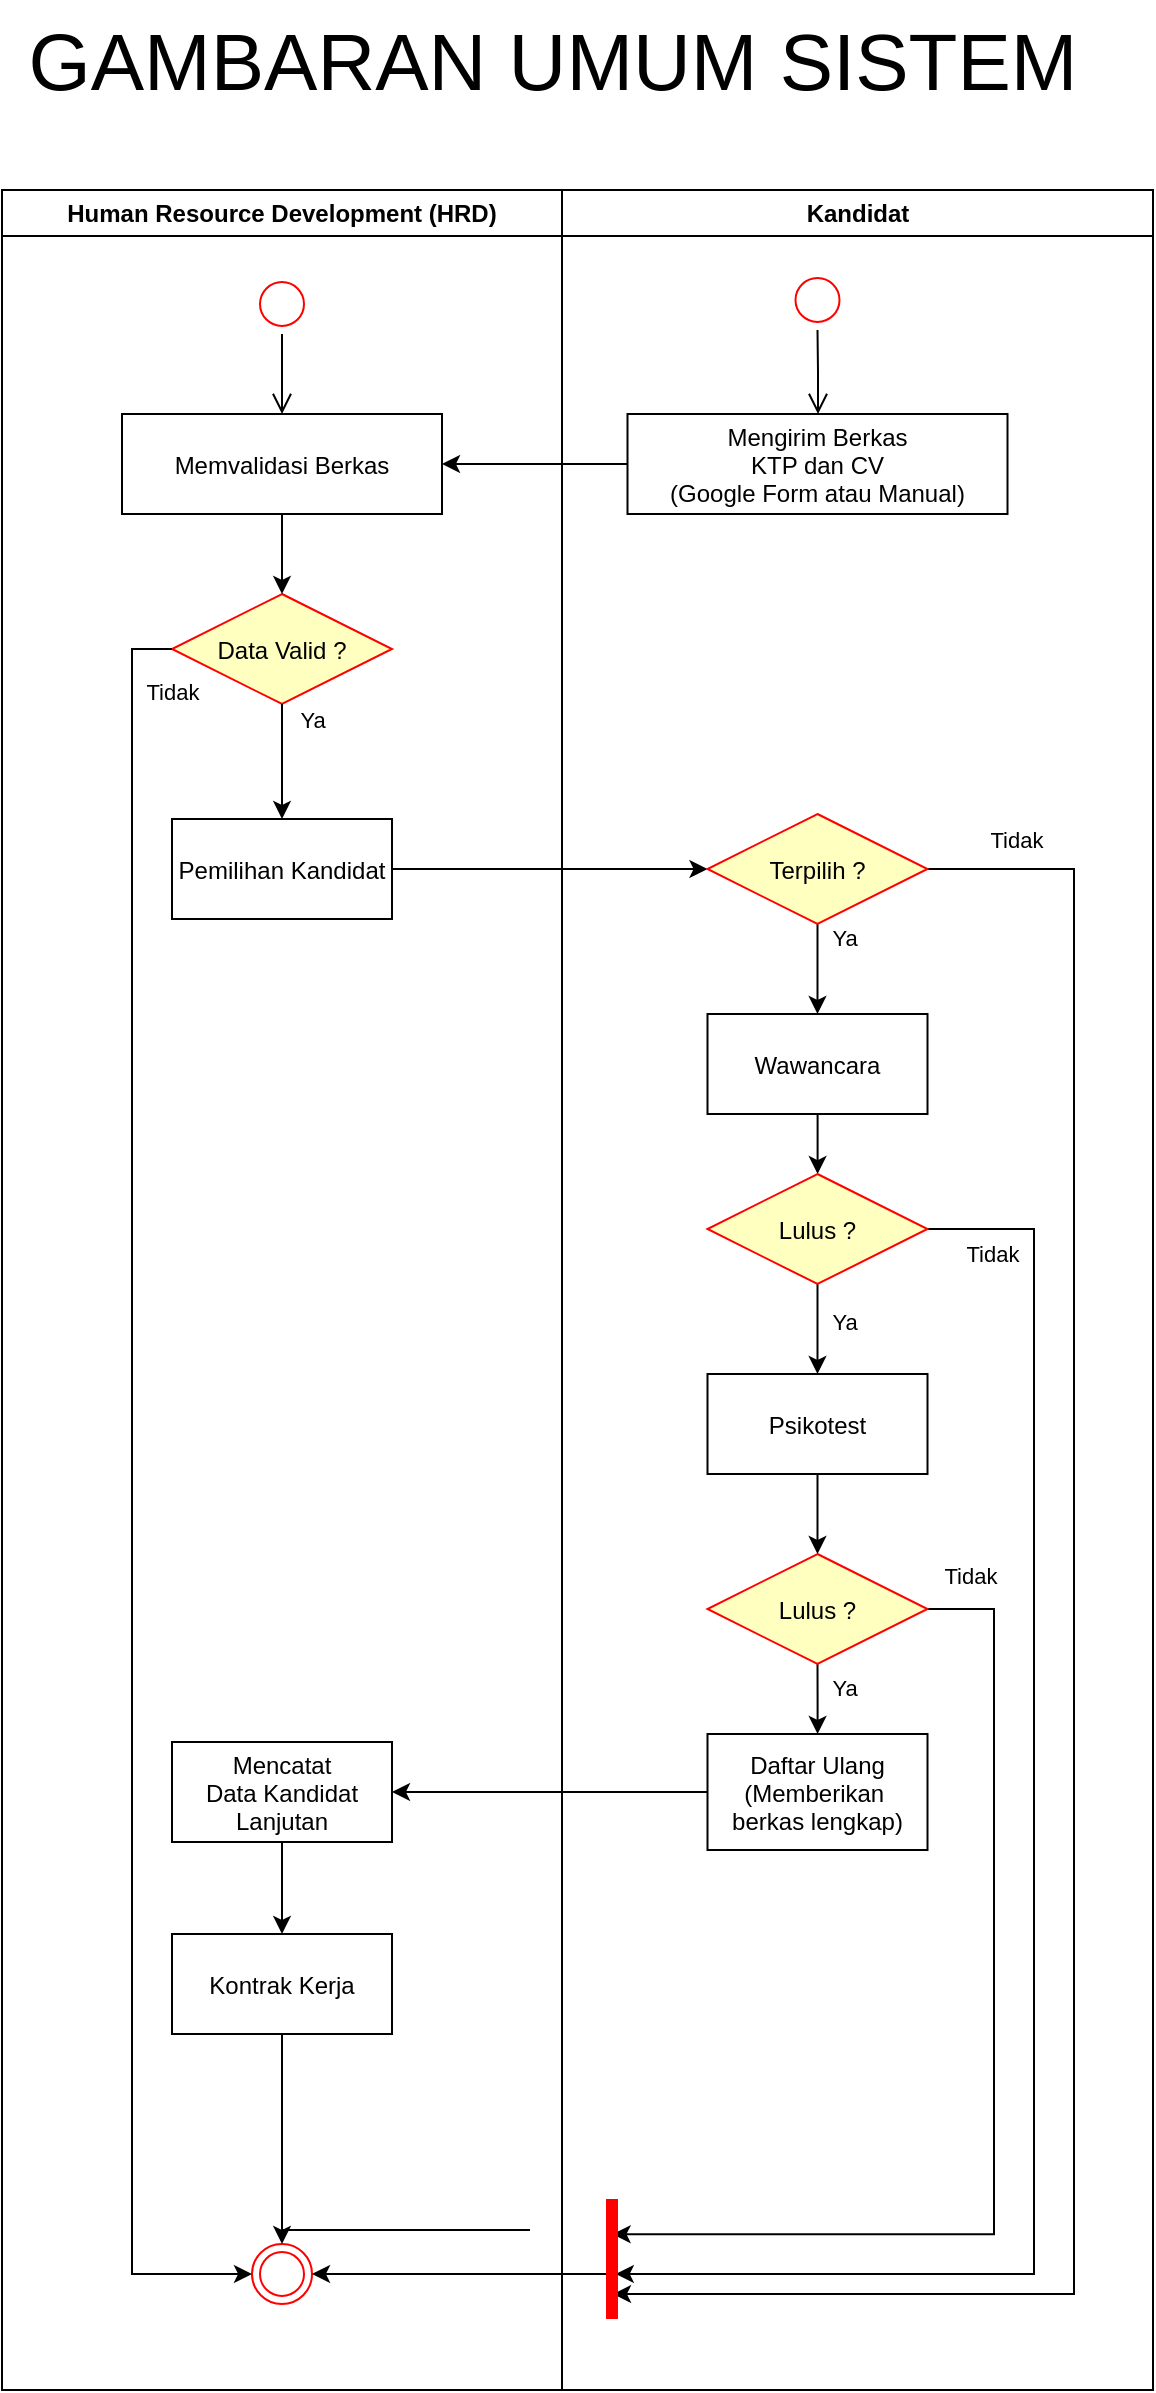 <mxfile version="25.0.3">
  <diagram name="Page-1" id="e7e014a7-5840-1c2e-5031-d8a46d1fe8dd">
    <mxGraphModel dx="2100" dy="1044" grid="1" gridSize="10" guides="1" tooltips="1" connect="1" arrows="1" fold="1" page="1" pageScale="1" pageWidth="1169" pageHeight="826" background="none" math="0" shadow="0">
      <root>
        <mxCell id="0" />
        <mxCell id="1" parent="0" />
        <mxCell id="2" value="Human Resource Development (HRD)" style="swimlane;whiteSpace=wrap" parent="1" vertex="1">
          <mxGeometry x="40" y="120" width="280" height="1100" as="geometry">
            <mxRectangle x="164.5" y="128" width="90" height="30" as="alternateBounds" />
          </mxGeometry>
        </mxCell>
        <mxCell id="5" value="" style="ellipse;shape=startState;fillColor=#FFFFFF;strokeColor=#ff0000;" parent="2" vertex="1">
          <mxGeometry x="125" y="42" width="30" height="30" as="geometry" />
        </mxCell>
        <mxCell id="21" value="Data Valid ?" style="rhombus;fillColor=#ffffc0;strokeColor=#ff0000;" parent="2" vertex="1">
          <mxGeometry x="85" y="202" width="110" height="55" as="geometry" />
        </mxCell>
        <mxCell id="7" value="Memvalidasi Berkas" style="" parent="2" vertex="1">
          <mxGeometry x="60" y="112" width="160" height="50" as="geometry" />
        </mxCell>
        <mxCell id="RKCoc4Ff2t_dRbGgtJyt-48" style="edgeStyle=orthogonalEdgeStyle;rounded=0;orthogonalLoop=1;jettySize=auto;html=1;exitX=0.5;exitY=1;exitDx=0;exitDy=0;" parent="2" source="7" target="21" edge="1">
          <mxGeometry relative="1" as="geometry" />
        </mxCell>
        <mxCell id="6" value="" style="edgeStyle=elbowEdgeStyle;elbow=horizontal;verticalAlign=bottom;endArrow=open;endSize=8;strokeColor=#000000;endFill=1;rounded=0" parent="2" source="5" target="7" edge="1">
          <mxGeometry x="100" y="40" as="geometry">
            <mxPoint x="115" y="110" as="targetPoint" />
          </mxGeometry>
        </mxCell>
        <mxCell id="RKCoc4Ff2t_dRbGgtJyt-82" value="Mencatat&#xa;Data Kandidat&#xa;Lanjutan" style="" parent="2" vertex="1">
          <mxGeometry x="85" y="776" width="110" height="50" as="geometry" />
        </mxCell>
        <mxCell id="RKCoc4Ff2t_dRbGgtJyt-79" value="Kontrak Kerja" style="" parent="2" vertex="1">
          <mxGeometry x="85" y="872" width="110" height="50" as="geometry" />
        </mxCell>
        <mxCell id="RKCoc4Ff2t_dRbGgtJyt-87" style="edgeStyle=orthogonalEdgeStyle;rounded=0;orthogonalLoop=1;jettySize=auto;html=1;exitX=0.5;exitY=1;exitDx=0;exitDy=0;entryX=0.5;entryY=0;entryDx=0;entryDy=0;" parent="2" source="RKCoc4Ff2t_dRbGgtJyt-82" target="RKCoc4Ff2t_dRbGgtJyt-79" edge="1">
          <mxGeometry relative="1" as="geometry" />
        </mxCell>
        <mxCell id="3" value="Kandidat" style="swimlane;whiteSpace=wrap" parent="1" vertex="1">
          <mxGeometry x="320" y="120" width="295.5" height="1100" as="geometry" />
        </mxCell>
        <mxCell id="13" value="" style="ellipse;shape=startState;fillColor=#FFFFFF;strokeColor=#ff0000;" parent="3" vertex="1">
          <mxGeometry x="112.75" y="40" width="30" height="30" as="geometry" />
        </mxCell>
        <mxCell id="14" value="" style="edgeStyle=elbowEdgeStyle;elbow=horizontal;verticalAlign=bottom;endArrow=open;endSize=8;strokeColor=#000000;endFill=1;rounded=0" parent="3" source="13" target="15" edge="1">
          <mxGeometry x="40" y="20" as="geometry">
            <mxPoint x="55" y="90" as="targetPoint" />
          </mxGeometry>
        </mxCell>
        <mxCell id="RKCoc4Ff2t_dRbGgtJyt-69" style="edgeStyle=orthogonalEdgeStyle;rounded=0;orthogonalLoop=1;jettySize=auto;html=1;exitX=0.5;exitY=1;exitDx=0;exitDy=0;" parent="3" source="RKCoc4Ff2t_dRbGgtJyt-57" target="RKCoc4Ff2t_dRbGgtJyt-66" edge="1">
          <mxGeometry relative="1" as="geometry" />
        </mxCell>
        <mxCell id="RKCoc4Ff2t_dRbGgtJyt-106" value="Ya" style="edgeLabel;html=1;align=center;verticalAlign=middle;resizable=0;points=[];" parent="RKCoc4Ff2t_dRbGgtJyt-69" vertex="1" connectable="0">
          <mxGeometry x="-0.216" y="1" relative="1" as="geometry">
            <mxPoint x="12" y="1" as="offset" />
          </mxGeometry>
        </mxCell>
        <mxCell id="RKCoc4Ff2t_dRbGgtJyt-91" style="edgeStyle=orthogonalEdgeStyle;rounded=0;orthogonalLoop=1;jettySize=auto;html=1;exitX=1;exitY=0.5;exitDx=0;exitDy=0;entryX=0.63;entryY=0.374;entryDx=0;entryDy=0;entryPerimeter=0;" parent="3" source="RKCoc4Ff2t_dRbGgtJyt-57" target="RKCoc4Ff2t_dRbGgtJyt-73" edge="1">
          <mxGeometry relative="1" as="geometry">
            <mxPoint x="5.5" y="992" as="targetPoint" />
            <Array as="points">
              <mxPoint x="236" y="520" />
              <mxPoint x="236" y="1042" />
              <mxPoint x="27" y="1042" />
            </Array>
          </mxGeometry>
        </mxCell>
        <mxCell id="RKCoc4Ff2t_dRbGgtJyt-107" value="Tidak" style="edgeLabel;html=1;align=center;verticalAlign=middle;resizable=0;points=[];" parent="RKCoc4Ff2t_dRbGgtJyt-91" vertex="1" connectable="0">
          <mxGeometry x="-0.785" relative="1" as="geometry">
            <mxPoint x="-21" y="-19" as="offset" />
          </mxGeometry>
        </mxCell>
        <mxCell id="RKCoc4Ff2t_dRbGgtJyt-64" value="" style="edgeStyle=orthogonalEdgeStyle;rounded=0;orthogonalLoop=1;jettySize=auto;html=1;" parent="3" source="RKCoc4Ff2t_dRbGgtJyt-56" target="RKCoc4Ff2t_dRbGgtJyt-57" edge="1">
          <mxGeometry relative="1" as="geometry" />
        </mxCell>
        <mxCell id="RKCoc4Ff2t_dRbGgtJyt-61" style="edgeStyle=orthogonalEdgeStyle;rounded=0;orthogonalLoop=1;jettySize=auto;html=1;exitX=0.5;exitY=1;exitDx=0;exitDy=0;" parent="3" source="RKCoc4Ff2t_dRbGgtJyt-58" target="RKCoc4Ff2t_dRbGgtJyt-56" edge="1">
          <mxGeometry relative="1" as="geometry" />
        </mxCell>
        <mxCell id="RKCoc4Ff2t_dRbGgtJyt-105" value="Ya" style="edgeLabel;html=1;align=center;verticalAlign=middle;resizable=0;points=[];" parent="RKCoc4Ff2t_dRbGgtJyt-61" vertex="1" connectable="0">
          <mxGeometry x="-0.709" relative="1" as="geometry">
            <mxPoint x="13" as="offset" />
          </mxGeometry>
        </mxCell>
        <mxCell id="RKCoc4Ff2t_dRbGgtJyt-90" style="edgeStyle=orthogonalEdgeStyle;rounded=0;orthogonalLoop=1;jettySize=auto;html=1;exitX=1;exitY=0.5;exitDx=0;exitDy=0;entryX=0.792;entryY=0.467;entryDx=0;entryDy=0;entryPerimeter=0;" parent="3" source="RKCoc4Ff2t_dRbGgtJyt-58" target="RKCoc4Ff2t_dRbGgtJyt-73" edge="1">
          <mxGeometry relative="1" as="geometry">
            <mxPoint x="45.5" y="1062" as="targetPoint" />
            <Array as="points">
              <mxPoint x="256" y="339" />
              <mxPoint x="256" y="1052" />
            </Array>
          </mxGeometry>
        </mxCell>
        <mxCell id="RKCoc4Ff2t_dRbGgtJyt-103" value="Tidak" style="edgeLabel;html=1;align=center;verticalAlign=middle;resizable=0;points=[];" parent="RKCoc4Ff2t_dRbGgtJyt-90" vertex="1" connectable="0">
          <mxGeometry x="-0.913" y="1" relative="1" as="geometry">
            <mxPoint y="-14" as="offset" />
          </mxGeometry>
        </mxCell>
        <mxCell id="RKCoc4Ff2t_dRbGgtJyt-70" style="edgeStyle=orthogonalEdgeStyle;rounded=0;orthogonalLoop=1;jettySize=auto;html=1;exitX=0.5;exitY=1;exitDx=0;exitDy=0;" parent="3" source="RKCoc4Ff2t_dRbGgtJyt-66" target="RKCoc4Ff2t_dRbGgtJyt-67" edge="1">
          <mxGeometry relative="1" as="geometry" />
        </mxCell>
        <mxCell id="RKCoc4Ff2t_dRbGgtJyt-71" style="edgeStyle=orthogonalEdgeStyle;rounded=0;orthogonalLoop=1;jettySize=auto;html=1;exitX=0.5;exitY=1;exitDx=0;exitDy=0;" parent="3" source="RKCoc4Ff2t_dRbGgtJyt-67" target="RKCoc4Ff2t_dRbGgtJyt-68" edge="1">
          <mxGeometry relative="1" as="geometry" />
        </mxCell>
        <mxCell id="RKCoc4Ff2t_dRbGgtJyt-108" value="Ya" style="edgeLabel;html=1;align=center;verticalAlign=middle;resizable=0;points=[];" parent="RKCoc4Ff2t_dRbGgtJyt-71" vertex="1" connectable="0">
          <mxGeometry x="-0.474" y="-1" relative="1" as="geometry">
            <mxPoint x="14" as="offset" />
          </mxGeometry>
        </mxCell>
        <mxCell id="15" value="Mengirim Berkas&#xa;KTP dan CV&#xa;(Google Form atau Manual)" style="" parent="3" vertex="1">
          <mxGeometry x="32.75" y="112" width="190" height="50" as="geometry" />
        </mxCell>
        <mxCell id="RKCoc4Ff2t_dRbGgtJyt-93" style="edgeStyle=orthogonalEdgeStyle;rounded=0;orthogonalLoop=1;jettySize=auto;html=1;exitX=1;exitY=0.5;exitDx=0;exitDy=0;entryX=0.293;entryY=0.48;entryDx=0;entryDy=0;entryPerimeter=0;" parent="3" source="RKCoc4Ff2t_dRbGgtJyt-67" edge="1" target="RKCoc4Ff2t_dRbGgtJyt-73">
          <mxGeometry relative="1" as="geometry">
            <mxPoint x="25.5" y="1072" as="targetPoint" />
            <Array as="points">
              <mxPoint x="216" y="710" />
              <mxPoint x="216" y="1022" />
            </Array>
          </mxGeometry>
        </mxCell>
        <mxCell id="RKCoc4Ff2t_dRbGgtJyt-109" value="Tidak" style="edgeLabel;html=1;align=center;verticalAlign=middle;resizable=0;points=[];" parent="RKCoc4Ff2t_dRbGgtJyt-93" vertex="1" connectable="0">
          <mxGeometry x="-0.923" y="-1" relative="1" as="geometry">
            <mxPoint y="-18" as="offset" />
          </mxGeometry>
        </mxCell>
        <mxCell id="RKCoc4Ff2t_dRbGgtJyt-54" value="Pemilihan Kandidat" style="" parent="3" vertex="1">
          <mxGeometry x="-195" y="314.5" width="110" height="50" as="geometry" />
        </mxCell>
        <mxCell id="RKCoc4Ff2t_dRbGgtJyt-59" style="edgeStyle=orthogonalEdgeStyle;rounded=0;orthogonalLoop=1;jettySize=auto;html=1;exitX=1;exitY=0.5;exitDx=0;exitDy=0;" parent="3" source="RKCoc4Ff2t_dRbGgtJyt-54" target="RKCoc4Ff2t_dRbGgtJyt-58" edge="1">
          <mxGeometry relative="1" as="geometry" />
        </mxCell>
        <mxCell id="RKCoc4Ff2t_dRbGgtJyt-58" value="Terpilih ?" style="rhombus;fillColor=#ffffc0;strokeColor=#ff0000;" parent="3" vertex="1">
          <mxGeometry x="72.75" y="312" width="110" height="55" as="geometry" />
        </mxCell>
        <mxCell id="RKCoc4Ff2t_dRbGgtJyt-56" value="Wawancara" style="" parent="3" vertex="1">
          <mxGeometry x="72.75" y="412" width="110" height="50" as="geometry" />
        </mxCell>
        <mxCell id="RKCoc4Ff2t_dRbGgtJyt-57" value="Lulus ?" style="rhombus;fillColor=#ffffc0;strokeColor=#ff0000;" parent="3" vertex="1">
          <mxGeometry x="72.75" y="492" width="110" height="55" as="geometry" />
        </mxCell>
        <mxCell id="RKCoc4Ff2t_dRbGgtJyt-66" value="Psikotest" style="" parent="3" vertex="1">
          <mxGeometry x="72.75" y="592" width="110" height="50" as="geometry" />
        </mxCell>
        <mxCell id="RKCoc4Ff2t_dRbGgtJyt-67" value="Lulus ?" style="rhombus;fillColor=#ffffc0;strokeColor=#ff0000;" parent="3" vertex="1">
          <mxGeometry x="72.75" y="682" width="110" height="55" as="geometry" />
        </mxCell>
        <mxCell id="RKCoc4Ff2t_dRbGgtJyt-68" value="Daftar Ulang&#xa;(Memberikan &#xa;berkas lengkap)" style="" parent="3" vertex="1">
          <mxGeometry x="72.75" y="772" width="110" height="58" as="geometry" />
        </mxCell>
        <mxCell id="RKCoc4Ff2t_dRbGgtJyt-41" value="" style="ellipse;html=1;shape=endState;fillColor=#FFFFFF;strokeColor=#ff0000;" parent="3" vertex="1">
          <mxGeometry x="-155" y="1027" width="30" height="30" as="geometry" />
        </mxCell>
        <mxCell id="RKCoc4Ff2t_dRbGgtJyt-100" style="edgeStyle=orthogonalEdgeStyle;rounded=0;orthogonalLoop=1;jettySize=auto;html=1;exitX=0.25;exitY=0.5;exitDx=0;exitDy=0;exitPerimeter=0;entryX=1;entryY=0.5;entryDx=0;entryDy=0;" parent="3" source="RKCoc4Ff2t_dRbGgtJyt-73" target="RKCoc4Ff2t_dRbGgtJyt-41" edge="1">
          <mxGeometry relative="1" as="geometry">
            <Array as="points">
              <mxPoint x="25" y="1042" />
            </Array>
          </mxGeometry>
        </mxCell>
        <mxCell id="RKCoc4Ff2t_dRbGgtJyt-73" value="" style="shape=line;strokeWidth=6;strokeColor=#ff0000;rotation=90" parent="3" vertex="1">
          <mxGeometry x="-5" y="1027" width="60" height="15" as="geometry" />
        </mxCell>
        <mxCell id="RKCoc4Ff2t_dRbGgtJyt-46" value="" style="endArrow=classic;html=1;rounded=0;exitX=0;exitY=0.5;exitDx=0;exitDy=0;" parent="1" source="15" target="7" edge="1">
          <mxGeometry width="50" height="50" relative="1" as="geometry">
            <mxPoint x="450" y="400" as="sourcePoint" />
            <mxPoint x="500" y="350" as="targetPoint" />
          </mxGeometry>
        </mxCell>
        <mxCell id="RKCoc4Ff2t_dRbGgtJyt-49" style="edgeStyle=orthogonalEdgeStyle;rounded=0;orthogonalLoop=1;jettySize=auto;html=1;exitX=0.5;exitY=1;exitDx=0;exitDy=0;" parent="1" source="21" target="RKCoc4Ff2t_dRbGgtJyt-54" edge="1">
          <mxGeometry relative="1" as="geometry">
            <mxPoint x="304.5" y="413" as="targetPoint" />
          </mxGeometry>
        </mxCell>
        <mxCell id="RKCoc4Ff2t_dRbGgtJyt-101" value="Ya" style="edgeLabel;html=1;align=center;verticalAlign=middle;resizable=0;points=[];" parent="RKCoc4Ff2t_dRbGgtJyt-49" vertex="1" connectable="0">
          <mxGeometry x="-0.739" y="-2" relative="1" as="geometry">
            <mxPoint x="17" as="offset" />
          </mxGeometry>
        </mxCell>
        <mxCell id="RKCoc4Ff2t_dRbGgtJyt-50" style="edgeStyle=orthogonalEdgeStyle;rounded=0;orthogonalLoop=1;jettySize=auto;html=1;exitX=0;exitY=0.5;exitDx=0;exitDy=0;entryX=0;entryY=0.5;entryDx=0;entryDy=0;" parent="1" source="21" target="RKCoc4Ff2t_dRbGgtJyt-41" edge="1">
          <mxGeometry relative="1" as="geometry" />
        </mxCell>
        <mxCell id="RKCoc4Ff2t_dRbGgtJyt-102" value="Tidak" style="edgeLabel;html=1;align=center;verticalAlign=middle;resizable=0;points=[];" parent="RKCoc4Ff2t_dRbGgtJyt-50" vertex="1" connectable="0">
          <mxGeometry x="-0.934" relative="1" as="geometry">
            <mxPoint x="20" y="12" as="offset" />
          </mxGeometry>
        </mxCell>
        <mxCell id="RKCoc4Ff2t_dRbGgtJyt-86" style="edgeStyle=orthogonalEdgeStyle;rounded=0;orthogonalLoop=1;jettySize=auto;html=1;exitX=0;exitY=0.5;exitDx=0;exitDy=0;" parent="1" source="RKCoc4Ff2t_dRbGgtJyt-68" target="RKCoc4Ff2t_dRbGgtJyt-82" edge="1">
          <mxGeometry relative="1" as="geometry" />
        </mxCell>
        <mxCell id="RKCoc4Ff2t_dRbGgtJyt-95" style="edgeStyle=orthogonalEdgeStyle;rounded=0;orthogonalLoop=1;jettySize=auto;html=1;exitX=0.5;exitY=1;exitDx=0;exitDy=0;entryX=0.5;entryY=0;entryDx=0;entryDy=0;" parent="1" source="RKCoc4Ff2t_dRbGgtJyt-79" edge="1" target="RKCoc4Ff2t_dRbGgtJyt-41">
          <mxGeometry relative="1" as="geometry">
            <mxPoint x="470" y="1190" as="targetPoint" />
            <Array as="points">
              <mxPoint x="304" y="1140" />
              <mxPoint x="304" y="1140" />
            </Array>
          </mxGeometry>
        </mxCell>
        <mxCell id="YIHD0tMDVWa32eO57tJM-22" value="GAMBARAN UMUM SISTEM" style="text;html=1;align=center;verticalAlign=middle;resizable=0;points=[];autosize=1;strokeColor=none;fillColor=none;fontSize=40;" vertex="1" parent="1">
          <mxGeometry x="40" y="25" width="550" height="60" as="geometry" />
        </mxCell>
      </root>
    </mxGraphModel>
  </diagram>
</mxfile>

